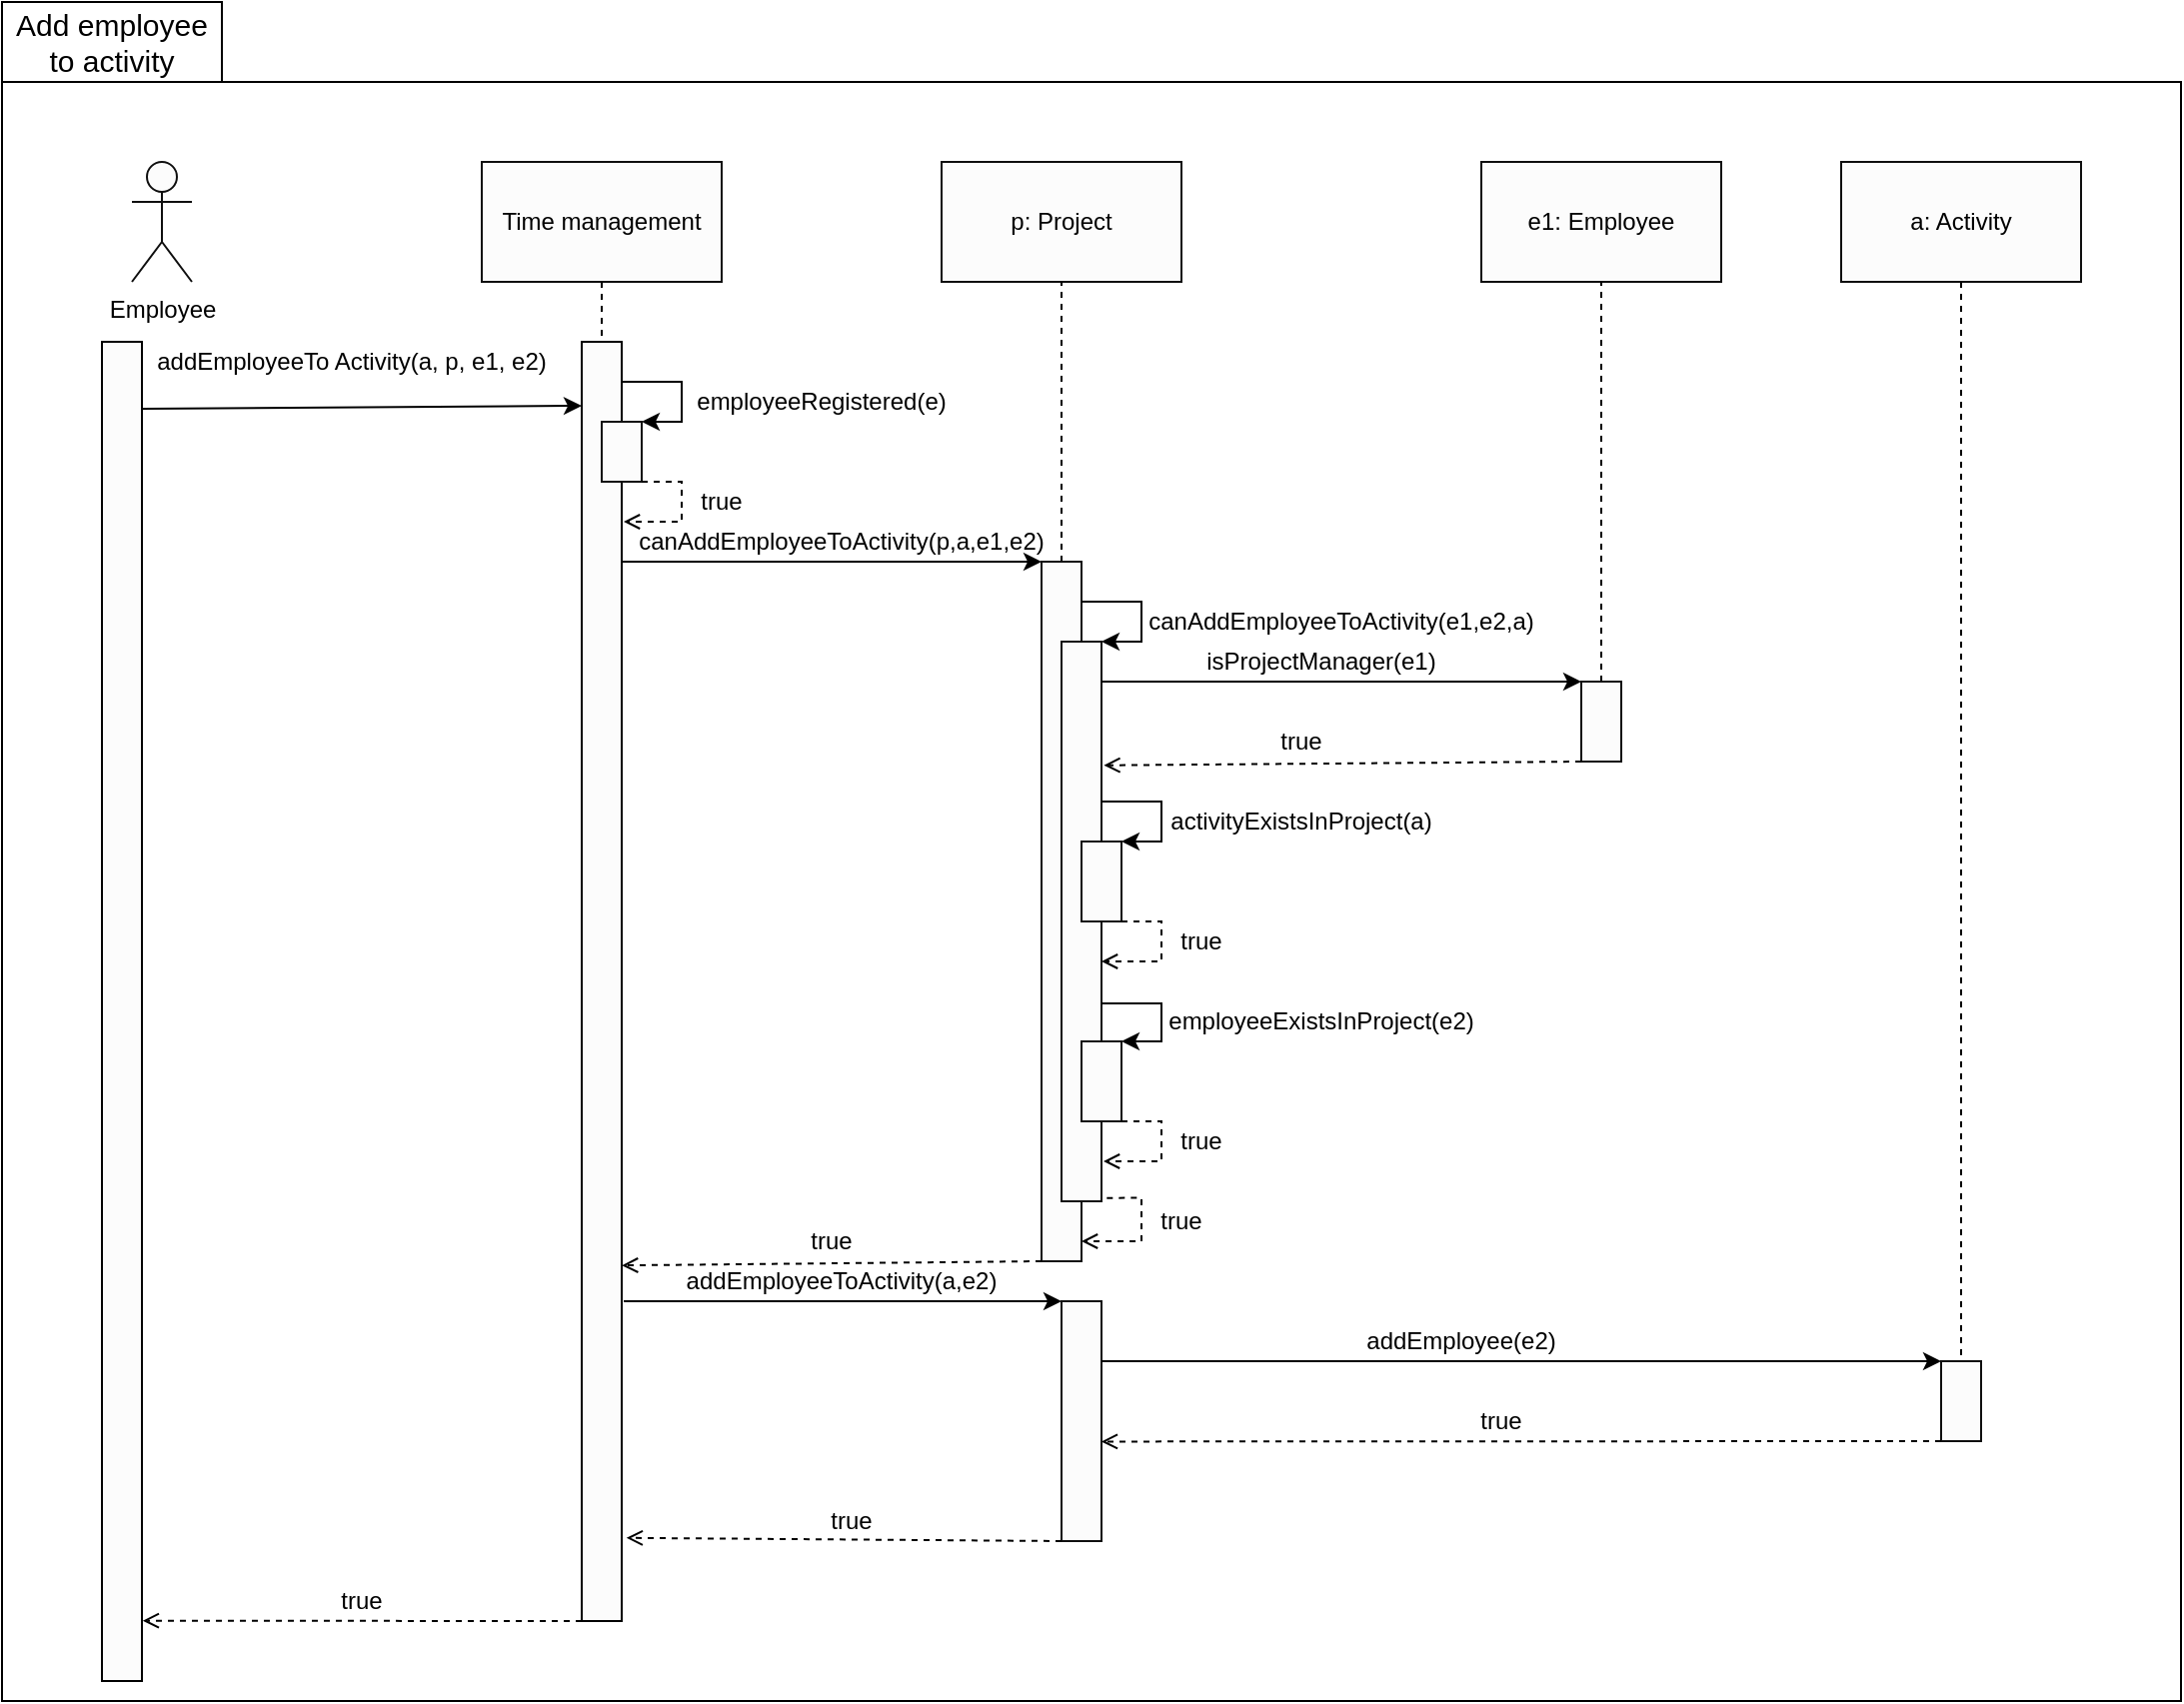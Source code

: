<mxfile version="14.5.7" type="github">
  <diagram id="Qg9ViaIGETyGiUArWSUI" name="Page-1">
    <mxGraphModel dx="1718" dy="937" grid="1" gridSize="10" guides="1" tooltips="1" connect="1" arrows="1" fold="1" page="1" pageScale="1" pageWidth="850" pageHeight="1100" math="0" shadow="0">
      <root>
        <mxCell id="0" />
        <mxCell id="1" parent="0" />
        <mxCell id="K6d3zdfQYktk-aqqjCJH-3" value="" style="rounded=0;whiteSpace=wrap;html=1;" parent="1" vertex="1">
          <mxGeometry x="30" y="180" width="110" height="40" as="geometry" />
        </mxCell>
        <mxCell id="K6d3zdfQYktk-aqqjCJH-1" value="" style="rounded=0;whiteSpace=wrap;html=1;" parent="1" vertex="1">
          <mxGeometry x="30" y="220" width="1090" height="810" as="geometry" />
        </mxCell>
        <mxCell id="2ZUSXK3SyZeQ5Ve37l7V-1" value="" style="rounded=0;whiteSpace=wrap;html=1;fillColor=#FCFCFC;" parent="1" vertex="1">
          <mxGeometry x="320" y="350" width="20" height="640" as="geometry" />
        </mxCell>
        <mxCell id="2ZUSXK3SyZeQ5Ve37l7V-2" value="addEmployeeTo Activity(a, p, e1, e2)" style="text;html=1;strokeColor=none;fillColor=none;align=center;verticalAlign=middle;whiteSpace=wrap;rounded=0;" parent="1" vertex="1">
          <mxGeometry x="100" y="350" width="210" height="20" as="geometry" />
        </mxCell>
        <mxCell id="2ZUSXK3SyZeQ5Ve37l7V-3" value="Time management" style="rounded=0;whiteSpace=wrap;html=1;fillColor=#FCFCFC;strokeColor=#0F0F0F;" parent="1" vertex="1">
          <mxGeometry x="270" y="260" width="120" height="60" as="geometry" />
        </mxCell>
        <mxCell id="2ZUSXK3SyZeQ5Ve37l7V-4" value="e1: Employee" style="rounded=0;whiteSpace=wrap;html=1;fillColor=#FCFCFC;strokeColor=#0F0F0F;" parent="1" vertex="1">
          <mxGeometry x="770" y="260" width="120" height="60" as="geometry" />
        </mxCell>
        <mxCell id="2ZUSXK3SyZeQ5Ve37l7V-5" value="p: Project" style="rounded=0;whiteSpace=wrap;html=1;fillColor=#FCFCFC;strokeColor=#0F0F0F;" parent="1" vertex="1">
          <mxGeometry x="500" y="260" width="120" height="60" as="geometry" />
        </mxCell>
        <mxCell id="2ZUSXK3SyZeQ5Ve37l7V-6" value="a: Activity" style="rounded=0;whiteSpace=wrap;html=1;fillColor=#FCFCFC;strokeColor=#0F0F0F;" parent="1" vertex="1">
          <mxGeometry x="950" y="260" width="120" height="60" as="geometry" />
        </mxCell>
        <mxCell id="2ZUSXK3SyZeQ5Ve37l7V-7" value="" style="rounded=0;whiteSpace=wrap;html=1;fillColor=#FCFCFC;" parent="1" vertex="1">
          <mxGeometry x="80" y="350" width="20" height="670" as="geometry" />
        </mxCell>
        <mxCell id="2ZUSXK3SyZeQ5Ve37l7V-8" value="Employee" style="shape=umlActor;verticalLabelPosition=bottom;verticalAlign=top;html=1;outlineConnect=0;strokeColor=#0F0F0F;fillColor=#FCFCFC;" parent="1" vertex="1">
          <mxGeometry x="95" y="260" width="30" height="60" as="geometry" />
        </mxCell>
        <mxCell id="2ZUSXK3SyZeQ5Ve37l7V-9" value="" style="endArrow=classic;html=1;entryX=0;entryY=0.05;entryDx=0;entryDy=0;entryPerimeter=0;exitX=1.014;exitY=0.05;exitDx=0;exitDy=0;exitPerimeter=0;" parent="1" source="2ZUSXK3SyZeQ5Ve37l7V-7" target="2ZUSXK3SyZeQ5Ve37l7V-1" edge="1">
          <mxGeometry width="50" height="50" relative="1" as="geometry">
            <mxPoint x="140" y="373" as="sourcePoint" />
            <mxPoint x="220" y="440" as="targetPoint" />
          </mxGeometry>
        </mxCell>
        <mxCell id="2ZUSXK3SyZeQ5Ve37l7V-10" value="" style="endArrow=none;dashed=1;html=1;exitX=0.5;exitY=1;exitDx=0;exitDy=0;entryX=0.5;entryY=0;entryDx=0;entryDy=0;" parent="1" source="2ZUSXK3SyZeQ5Ve37l7V-3" target="2ZUSXK3SyZeQ5Ve37l7V-1" edge="1">
          <mxGeometry width="50" height="50" relative="1" as="geometry">
            <mxPoint x="320" y="420" as="sourcePoint" />
            <mxPoint x="370" y="370" as="targetPoint" />
          </mxGeometry>
        </mxCell>
        <mxCell id="2ZUSXK3SyZeQ5Ve37l7V-11" value="" style="endArrow=none;dashed=1;html=1;exitX=0.5;exitY=0;exitDx=0;exitDy=0;entryX=0.5;entryY=1;entryDx=0;entryDy=0;" parent="1" source="2ZUSXK3SyZeQ5Ve37l7V-17" target="2ZUSXK3SyZeQ5Ve37l7V-5" edge="1">
          <mxGeometry width="50" height="50" relative="1" as="geometry">
            <mxPoint x="555" y="360" as="sourcePoint" />
            <mxPoint x="565" y="340" as="targetPoint" />
          </mxGeometry>
        </mxCell>
        <mxCell id="2ZUSXK3SyZeQ5Ve37l7V-12" value="" style="endArrow=none;dashed=1;html=1;entryX=0.5;entryY=1;entryDx=0;entryDy=0;exitX=0.5;exitY=0;exitDx=0;exitDy=0;" parent="1" source="2ZUSXK3SyZeQ5Ve37l7V-23" target="2ZUSXK3SyZeQ5Ve37l7V-4" edge="1">
          <mxGeometry width="50" height="50" relative="1" as="geometry">
            <mxPoint x="780" y="360" as="sourcePoint" />
            <mxPoint x="805" y="310" as="targetPoint" />
          </mxGeometry>
        </mxCell>
        <mxCell id="2ZUSXK3SyZeQ5Ve37l7V-13" value="" style="rounded=0;whiteSpace=wrap;html=1;strokeColor=#0F0F0F;fillColor=#FCFCFC;" parent="1" vertex="1">
          <mxGeometry x="330" y="390" width="20" height="30" as="geometry" />
        </mxCell>
        <mxCell id="2ZUSXK3SyZeQ5Ve37l7V-14" value="" style="endArrow=classic;html=1;entryX=1;entryY=0;entryDx=0;entryDy=0;rounded=0;" parent="1" target="2ZUSXK3SyZeQ5Ve37l7V-13" edge="1">
          <mxGeometry width="50" height="50" relative="1" as="geometry">
            <mxPoint x="340" y="370" as="sourcePoint" />
            <mxPoint x="460" y="340" as="targetPoint" />
            <Array as="points">
              <mxPoint x="370" y="370" />
              <mxPoint x="370" y="390" />
            </Array>
          </mxGeometry>
        </mxCell>
        <mxCell id="2ZUSXK3SyZeQ5Ve37l7V-15" value="employeeRegistered(e)" style="text;html=1;strokeColor=none;fillColor=none;align=center;verticalAlign=middle;whiteSpace=wrap;rounded=0;" parent="1" vertex="1">
          <mxGeometry x="420" y="370" width="40" height="20" as="geometry" />
        </mxCell>
        <mxCell id="2ZUSXK3SyZeQ5Ve37l7V-16" value="" style="endArrow=open;html=1;dashed=1;exitX=1;exitY=1;exitDx=0;exitDy=0;rounded=0;endFill=0;" parent="1" source="2ZUSXK3SyZeQ5Ve37l7V-13" edge="1">
          <mxGeometry width="50" height="50" relative="1" as="geometry">
            <mxPoint x="390" y="400" as="sourcePoint" />
            <mxPoint x="341" y="440" as="targetPoint" />
            <Array as="points">
              <mxPoint x="370" y="420" />
              <mxPoint x="370" y="440" />
            </Array>
          </mxGeometry>
        </mxCell>
        <mxCell id="2ZUSXK3SyZeQ5Ve37l7V-17" value="" style="rounded=0;whiteSpace=wrap;html=1;strokeColor=#0F0F0F;fillColor=#FCFCFC;" parent="1" vertex="1">
          <mxGeometry x="550" y="460" width="20" height="350" as="geometry" />
        </mxCell>
        <mxCell id="2ZUSXK3SyZeQ5Ve37l7V-18" value="" style="endArrow=classic;html=1;entryX=0;entryY=0;entryDx=0;entryDy=0;" parent="1" target="2ZUSXK3SyZeQ5Ve37l7V-17" edge="1">
          <mxGeometry width="50" height="50" relative="1" as="geometry">
            <mxPoint x="340" y="460" as="sourcePoint" />
            <mxPoint x="490" y="270" as="targetPoint" />
          </mxGeometry>
        </mxCell>
        <mxCell id="2ZUSXK3SyZeQ5Ve37l7V-19" value="canAddEmployeeToActivity(p,a,e1,e2)" style="text;html=1;strokeColor=none;fillColor=none;align=center;verticalAlign=middle;whiteSpace=wrap;rounded=0;" parent="1" vertex="1">
          <mxGeometry x="430" y="440" width="40" height="20" as="geometry" />
        </mxCell>
        <mxCell id="2ZUSXK3SyZeQ5Ve37l7V-20" value="" style="rounded=0;whiteSpace=wrap;html=1;strokeColor=#0F0F0F;fillColor=#FCFCFC;" parent="1" vertex="1">
          <mxGeometry x="560" y="500" width="20" height="280" as="geometry" />
        </mxCell>
        <mxCell id="2ZUSXK3SyZeQ5Ve37l7V-21" value="" style="endArrow=classic;html=1;entryX=1;entryY=0;entryDx=0;entryDy=0;edgeStyle=orthogonalEdgeStyle;rounded=0;" parent="1" target="2ZUSXK3SyZeQ5Ve37l7V-20" edge="1">
          <mxGeometry width="50" height="50" relative="1" as="geometry">
            <mxPoint x="570" y="480" as="sourcePoint" />
            <mxPoint x="590" y="400" as="targetPoint" />
            <Array as="points">
              <mxPoint x="600" y="480" />
              <mxPoint x="600" y="500" />
            </Array>
          </mxGeometry>
        </mxCell>
        <mxCell id="2ZUSXK3SyZeQ5Ve37l7V-22" value="canAddEmployeeToActivity(e1,e2,a)" style="text;html=1;strokeColor=none;fillColor=none;align=center;verticalAlign=middle;whiteSpace=wrap;rounded=0;" parent="1" vertex="1">
          <mxGeometry x="680" y="480" width="40" height="20" as="geometry" />
        </mxCell>
        <mxCell id="2ZUSXK3SyZeQ5Ve37l7V-23" value="" style="rounded=0;whiteSpace=wrap;html=1;strokeColor=#0F0F0F;fillColor=#FCFCFC;" parent="1" vertex="1">
          <mxGeometry x="820" y="520" width="20" height="40" as="geometry" />
        </mxCell>
        <mxCell id="2ZUSXK3SyZeQ5Ve37l7V-24" value="" style="endArrow=classic;html=1;entryX=0;entryY=0;entryDx=0;entryDy=0;" parent="1" target="2ZUSXK3SyZeQ5Ve37l7V-23" edge="1">
          <mxGeometry width="50" height="50" relative="1" as="geometry">
            <mxPoint x="580" y="520" as="sourcePoint" />
            <mxPoint x="680" y="400" as="targetPoint" />
          </mxGeometry>
        </mxCell>
        <mxCell id="2ZUSXK3SyZeQ5Ve37l7V-25" value="isProjectManager(e1)" style="text;html=1;strokeColor=none;fillColor=none;align=center;verticalAlign=middle;whiteSpace=wrap;rounded=0;" parent="1" vertex="1">
          <mxGeometry x="670" y="500" width="40" height="20" as="geometry" />
        </mxCell>
        <mxCell id="2ZUSXK3SyZeQ5Ve37l7V-26" value="" style="endArrow=open;html=1;exitX=0;exitY=1;exitDx=0;exitDy=0;entryX=1.06;entryY=0.221;entryDx=0;entryDy=0;dashed=1;entryPerimeter=0;endFill=0;" parent="1" source="2ZUSXK3SyZeQ5Ve37l7V-23" target="2ZUSXK3SyZeQ5Ve37l7V-20" edge="1">
          <mxGeometry width="50" height="50" relative="1" as="geometry">
            <mxPoint x="630" y="390" as="sourcePoint" />
            <mxPoint x="680" y="340" as="targetPoint" />
          </mxGeometry>
        </mxCell>
        <mxCell id="2ZUSXK3SyZeQ5Ve37l7V-27" value="true" style="text;html=1;strokeColor=none;fillColor=none;align=center;verticalAlign=middle;whiteSpace=wrap;rounded=0;" parent="1" vertex="1">
          <mxGeometry x="660" y="540" width="40" height="20" as="geometry" />
        </mxCell>
        <mxCell id="2ZUSXK3SyZeQ5Ve37l7V-28" value="" style="endArrow=open;html=1;dashed=1;exitX=0;exitY=1;exitDx=0;exitDy=0;endFill=0;entryX=1.003;entryY=0.722;entryDx=0;entryDy=0;entryPerimeter=0;" parent="1" source="2ZUSXK3SyZeQ5Ve37l7V-17" edge="1" target="2ZUSXK3SyZeQ5Ve37l7V-1">
          <mxGeometry width="50" height="50" relative="1" as="geometry">
            <mxPoint x="540" y="300" as="sourcePoint" />
            <mxPoint x="340" y="810" as="targetPoint" />
          </mxGeometry>
        </mxCell>
        <mxCell id="2ZUSXK3SyZeQ5Ve37l7V-29" value="true" style="text;html=1;strokeColor=none;fillColor=none;align=center;verticalAlign=middle;whiteSpace=wrap;rounded=0;" parent="1" vertex="1">
          <mxGeometry x="425" y="790" width="40" height="20" as="geometry" />
        </mxCell>
        <mxCell id="2ZUSXK3SyZeQ5Ve37l7V-30" value="" style="rounded=0;whiteSpace=wrap;html=1;strokeColor=#0F0F0F;fillColor=#FCFCFC;" parent="1" vertex="1">
          <mxGeometry x="560" y="830" width="20" height="120" as="geometry" />
        </mxCell>
        <mxCell id="2ZUSXK3SyZeQ5Ve37l7V-31" value="" style="endArrow=classic;html=1;entryX=0;entryY=0;entryDx=0;entryDy=0;" parent="1" target="2ZUSXK3SyZeQ5Ve37l7V-30" edge="1">
          <mxGeometry width="50" height="50" relative="1" as="geometry">
            <mxPoint x="341" y="830" as="sourcePoint" />
            <mxPoint x="450" y="470" as="targetPoint" />
          </mxGeometry>
        </mxCell>
        <mxCell id="2ZUSXK3SyZeQ5Ve37l7V-32" value="addEmployeeToActivity(a,e2)" style="text;html=1;strokeColor=none;fillColor=none;align=center;verticalAlign=middle;whiteSpace=wrap;rounded=0;" parent="1" vertex="1">
          <mxGeometry x="430" y="810" width="40" height="20" as="geometry" />
        </mxCell>
        <mxCell id="2ZUSXK3SyZeQ5Ve37l7V-33" value="" style="endArrow=open;html=1;dashed=1;exitX=0;exitY=1;exitDx=0;exitDy=0;entryX=1.119;entryY=0.935;entryDx=0;entryDy=0;entryPerimeter=0;endFill=0;" parent="1" source="2ZUSXK3SyZeQ5Ve37l7V-30" target="2ZUSXK3SyZeQ5Ve37l7V-1" edge="1">
          <mxGeometry width="50" height="50" relative="1" as="geometry">
            <mxPoint x="520" y="830" as="sourcePoint" />
            <mxPoint x="570" y="780" as="targetPoint" />
          </mxGeometry>
        </mxCell>
        <mxCell id="2ZUSXK3SyZeQ5Ve37l7V-34" value="true" style="text;html=1;strokeColor=none;fillColor=none;align=center;verticalAlign=middle;whiteSpace=wrap;rounded=0;" parent="1" vertex="1">
          <mxGeometry x="435" y="930" width="40" height="20" as="geometry" />
        </mxCell>
        <mxCell id="2ZUSXK3SyZeQ5Ve37l7V-35" value="" style="endArrow=open;html=1;dashed=1;exitX=0;exitY=1;exitDx=0;exitDy=0;entryX=1.02;entryY=0.955;entryDx=0;entryDy=0;entryPerimeter=0;endFill=0;" parent="1" source="2ZUSXK3SyZeQ5Ve37l7V-1" target="2ZUSXK3SyZeQ5Ve37l7V-7" edge="1">
          <mxGeometry width="50" height="50" relative="1" as="geometry">
            <mxPoint x="220" y="500" as="sourcePoint" />
            <mxPoint x="143" y="799" as="targetPoint" />
          </mxGeometry>
        </mxCell>
        <mxCell id="2ZUSXK3SyZeQ5Ve37l7V-36" value="true" style="text;html=1;strokeColor=none;fillColor=none;align=center;verticalAlign=middle;whiteSpace=wrap;rounded=0;" parent="1" vertex="1">
          <mxGeometry x="190" y="970" width="40" height="20" as="geometry" />
        </mxCell>
        <mxCell id="2ZUSXK3SyZeQ5Ve37l7V-37" value="true" style="text;html=1;strokeColor=none;fillColor=none;align=center;verticalAlign=middle;whiteSpace=wrap;rounded=0;" parent="1" vertex="1">
          <mxGeometry x="370" y="420" width="40" height="20" as="geometry" />
        </mxCell>
        <mxCell id="2ZUSXK3SyZeQ5Ve37l7V-38" value="" style="rounded=0;whiteSpace=wrap;html=1;strokeColor=#0F0F0F;fillColor=#FCFCFC;" parent="1" vertex="1">
          <mxGeometry x="570" y="600" width="20" height="40" as="geometry" />
        </mxCell>
        <mxCell id="2ZUSXK3SyZeQ5Ve37l7V-39" value="" style="endArrow=classic;html=1;entryX=1;entryY=0;entryDx=0;entryDy=0;rounded=0;edgeStyle=orthogonalEdgeStyle;" parent="1" target="2ZUSXK3SyZeQ5Ve37l7V-38" edge="1">
          <mxGeometry width="50" height="50" relative="1" as="geometry">
            <mxPoint x="580" y="580" as="sourcePoint" />
            <mxPoint x="770" y="420" as="targetPoint" />
            <Array as="points">
              <mxPoint x="610" y="580" />
              <mxPoint x="610" y="600" />
            </Array>
          </mxGeometry>
        </mxCell>
        <mxCell id="2ZUSXK3SyZeQ5Ve37l7V-40" value="activityExistsInProject(a)" style="text;html=1;strokeColor=none;fillColor=none;align=center;verticalAlign=middle;whiteSpace=wrap;rounded=0;" parent="1" vertex="1">
          <mxGeometry x="660" y="580" width="40" height="20" as="geometry" />
        </mxCell>
        <mxCell id="2ZUSXK3SyZeQ5Ve37l7V-41" value="true" style="text;html=1;strokeColor=none;fillColor=none;align=center;verticalAlign=middle;whiteSpace=wrap;rounded=0;" parent="1" vertex="1">
          <mxGeometry x="610" y="640" width="40" height="20" as="geometry" />
        </mxCell>
        <mxCell id="2ZUSXK3SyZeQ5Ve37l7V-42" value="" style="endArrow=open;html=1;dashed=1;exitX=1;exitY=1;exitDx=0;exitDy=0;rounded=0;endFill=0;" parent="1" source="2ZUSXK3SyZeQ5Ve37l7V-38" edge="1">
          <mxGeometry width="50" height="50" relative="1" as="geometry">
            <mxPoint x="560" y="630" as="sourcePoint" />
            <mxPoint x="580" y="660" as="targetPoint" />
            <Array as="points">
              <mxPoint x="610" y="640" />
              <mxPoint x="610" y="650" />
              <mxPoint x="610" y="660" />
            </Array>
          </mxGeometry>
        </mxCell>
        <mxCell id="2ZUSXK3SyZeQ5Ve37l7V-43" value="" style="rounded=0;whiteSpace=wrap;html=1;strokeColor=#0F0F0F;fillColor=#FCFCFC;" parent="1" vertex="1">
          <mxGeometry x="1000" y="860" width="20" height="40" as="geometry" />
        </mxCell>
        <mxCell id="2ZUSXK3SyZeQ5Ve37l7V-44" value="" style="endArrow=none;dashed=1;html=1;exitX=0.5;exitY=1;exitDx=0;exitDy=0;entryX=0.5;entryY=0;entryDx=0;entryDy=0;" parent="1" source="2ZUSXK3SyZeQ5Ve37l7V-6" target="2ZUSXK3SyZeQ5Ve37l7V-43" edge="1">
          <mxGeometry width="50" height="50" relative="1" as="geometry">
            <mxPoint x="740" y="580" as="sourcePoint" />
            <mxPoint x="790" y="530" as="targetPoint" />
          </mxGeometry>
        </mxCell>
        <mxCell id="2ZUSXK3SyZeQ5Ve37l7V-45" value="" style="endArrow=classic;html=1;exitX=1;exitY=0.25;exitDx=0;exitDy=0;entryX=0;entryY=0;entryDx=0;entryDy=0;" parent="1" source="2ZUSXK3SyZeQ5Ve37l7V-30" target="2ZUSXK3SyZeQ5Ve37l7V-43" edge="1">
          <mxGeometry width="50" height="50" relative="1" as="geometry">
            <mxPoint x="740" y="580" as="sourcePoint" />
            <mxPoint x="790" y="530" as="targetPoint" />
          </mxGeometry>
        </mxCell>
        <mxCell id="2ZUSXK3SyZeQ5Ve37l7V-46" value="addEmployee(e2)" style="text;html=1;strokeColor=none;fillColor=none;align=center;verticalAlign=middle;whiteSpace=wrap;rounded=0;" parent="1" vertex="1">
          <mxGeometry x="740" y="840" width="40" height="20" as="geometry" />
        </mxCell>
        <mxCell id="2ZUSXK3SyZeQ5Ve37l7V-47" value="" style="rounded=0;whiteSpace=wrap;html=1;strokeColor=#0F0F0F;fillColor=#FCFCFC;" parent="1" vertex="1">
          <mxGeometry x="570" y="700" width="20" height="40" as="geometry" />
        </mxCell>
        <mxCell id="2ZUSXK3SyZeQ5Ve37l7V-48" value="" style="endArrow=classic;html=1;entryX=1;entryY=0;entryDx=0;entryDy=0;rounded=0;endFill=1;" parent="1" target="2ZUSXK3SyZeQ5Ve37l7V-47" edge="1">
          <mxGeometry width="50" height="50" relative="1" as="geometry">
            <mxPoint x="580" y="681" as="sourcePoint" />
            <mxPoint x="630" y="530" as="targetPoint" />
            <Array as="points">
              <mxPoint x="610" y="681" />
              <mxPoint x="610" y="700" />
            </Array>
          </mxGeometry>
        </mxCell>
        <mxCell id="2ZUSXK3SyZeQ5Ve37l7V-49" value="employeeExistsInProject(e2)" style="text;html=1;strokeColor=none;fillColor=none;align=center;verticalAlign=middle;whiteSpace=wrap;rounded=0;" parent="1" vertex="1">
          <mxGeometry x="670" y="680" width="40" height="20" as="geometry" />
        </mxCell>
        <mxCell id="2ZUSXK3SyZeQ5Ve37l7V-50" value="" style="endArrow=open;html=1;exitX=1;exitY=1;exitDx=0;exitDy=0;rounded=0;edgeStyle=orthogonalEdgeStyle;dashed=1;endFill=0;" parent="1" source="2ZUSXK3SyZeQ5Ve37l7V-47" edge="1">
          <mxGeometry width="50" height="50" relative="1" as="geometry">
            <mxPoint x="600" y="670" as="sourcePoint" />
            <mxPoint x="581" y="760" as="targetPoint" />
            <Array as="points">
              <mxPoint x="590" y="740" />
              <mxPoint x="610" y="740" />
              <mxPoint x="610" y="760" />
            </Array>
          </mxGeometry>
        </mxCell>
        <mxCell id="2ZUSXK3SyZeQ5Ve37l7V-51" value="true" style="text;html=1;strokeColor=none;fillColor=none;align=center;verticalAlign=middle;whiteSpace=wrap;rounded=0;" parent="1" vertex="1">
          <mxGeometry x="610" y="740" width="40" height="20" as="geometry" />
        </mxCell>
        <mxCell id="2ZUSXK3SyZeQ5Ve37l7V-52" value="" style="endArrow=open;html=1;dashed=1;exitX=1.133;exitY=0.994;exitDx=0;exitDy=0;exitPerimeter=0;rounded=0;edgeStyle=orthogonalEdgeStyle;endFill=0;" parent="1" source="2ZUSXK3SyZeQ5Ve37l7V-20" edge="1">
          <mxGeometry width="50" height="50" relative="1" as="geometry">
            <mxPoint x="560" y="730" as="sourcePoint" />
            <mxPoint x="570" y="800" as="targetPoint" />
            <Array as="points">
              <mxPoint x="600" y="778" />
              <mxPoint x="600" y="800" />
            </Array>
          </mxGeometry>
        </mxCell>
        <mxCell id="2ZUSXK3SyZeQ5Ve37l7V-53" value="true" style="text;html=1;strokeColor=none;fillColor=none;align=center;verticalAlign=middle;whiteSpace=wrap;rounded=0;" parent="1" vertex="1">
          <mxGeometry x="600" y="780" width="40" height="20" as="geometry" />
        </mxCell>
        <mxCell id="2ZUSXK3SyZeQ5Ve37l7V-54" value="" style="endArrow=open;html=1;dashed=1;exitX=0;exitY=1;exitDx=0;exitDy=0;entryX=0.996;entryY=0.585;entryDx=0;entryDy=0;entryPerimeter=0;endFill=0;" parent="1" source="2ZUSXK3SyZeQ5Ve37l7V-43" target="2ZUSXK3SyZeQ5Ve37l7V-30" edge="1">
          <mxGeometry width="50" height="50" relative="1" as="geometry">
            <mxPoint x="600" y="400" as="sourcePoint" />
            <mxPoint x="584" y="902" as="targetPoint" />
          </mxGeometry>
        </mxCell>
        <mxCell id="2ZUSXK3SyZeQ5Ve37l7V-55" value="true" style="text;html=1;strokeColor=none;fillColor=none;align=center;verticalAlign=middle;whiteSpace=wrap;rounded=0;" parent="1" vertex="1">
          <mxGeometry x="760" y="875" width="40" height="30" as="geometry" />
        </mxCell>
        <mxCell id="K6d3zdfQYktk-aqqjCJH-2" value="Add employee to activity" style="text;html=1;strokeColor=none;fillColor=none;align=center;verticalAlign=middle;whiteSpace=wrap;rounded=0;fontSize=15;" parent="1" vertex="1">
          <mxGeometry x="35" y="190" width="100" height="20" as="geometry" />
        </mxCell>
      </root>
    </mxGraphModel>
  </diagram>
</mxfile>

